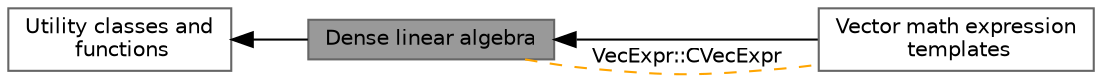 digraph "Dense linear algebra"
{
 // LATEX_PDF_SIZE
  bgcolor="transparent";
  edge [fontname=Helvetica,fontsize=10,labelfontname=Helvetica,labelfontsize=10];
  node [fontname=Helvetica,fontsize=10,shape=box,height=0.2,width=0.4];
  rankdir=LR;
  Node1 [id="Node000001",label="Dense linear algebra",height=0.2,width=0.4,color="gray40", fillcolor="grey60", style="filled", fontcolor="black",tooltip="Linear algebra functions and classes."];
  Node2 [id="Node000002",label="Utility classes and\l functions",height=0.2,width=0.4,color="grey40", fillcolor="white", style="filled",URL="$group__Toolboxes.html",tooltip="Several classes and functions that implement common operations."];
  Node3 [id="Node000003",label="Vector math expression\l templates",height=0.2,width=0.4,color="grey40", fillcolor="white", style="filled",URL="$group__VecExpr.html",tooltip="Expression templates for level-1 BLAS operations."];
  Node2->Node1 [shape=plaintext, dir="back", style="solid"];
  Node1->Node3 [shape=plaintext, dir="back", style="solid"];
  Node1->Node3 [shape=plaintext, label="VecExpr::CVecExpr", color="orange", dir="none", style="dashed"];
}
